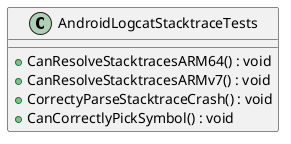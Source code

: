 @startuml
class AndroidLogcatStacktraceTests {
    + CanResolveStacktracesARM64() : void
    + CanResolveStacktracesARMv7() : void
    + CorrectyParseStacktraceCrash() : void
    + CanCorrectlyPickSymbol() : void
}
@enduml
